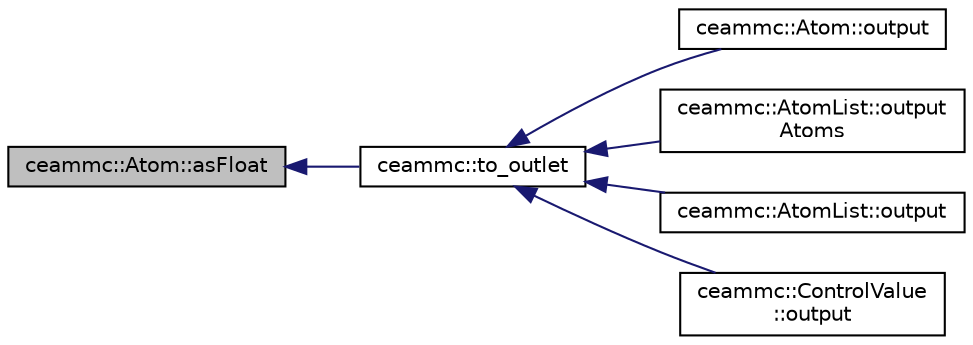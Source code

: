digraph "ceammc::Atom::asFloat"
{
  edge [fontname="Helvetica",fontsize="10",labelfontname="Helvetica",labelfontsize="10"];
  node [fontname="Helvetica",fontsize="10",shape=record];
  rankdir="LR";
  Node1 [label="ceammc::Atom::asFloat",height=0.2,width=0.4,color="black", fillcolor="grey75", style="filled" fontcolor="black"];
  Node1 -> Node2 [dir="back",color="midnightblue",fontsize="10",style="solid",fontname="Helvetica"];
  Node2 [label="ceammc::to_outlet",height=0.2,width=0.4,color="black", fillcolor="white", style="filled",URL="$namespaceceammc.html#a6295c782bd42c995e7f09274529cbf14"];
  Node2 -> Node3 [dir="back",color="midnightblue",fontsize="10",style="solid",fontname="Helvetica"];
  Node3 [label="ceammc::Atom::output",height=0.2,width=0.4,color="black", fillcolor="white", style="filled",URL="$classceammc_1_1_atom.html#aad55d8d25f247d50a8cc4980c33ed595",tooltip="outputs atom to given outlet "];
  Node2 -> Node4 [dir="back",color="midnightblue",fontsize="10",style="solid",fontname="Helvetica"];
  Node4 [label="ceammc::AtomList::output\lAtoms",height=0.2,width=0.4,color="black", fillcolor="white", style="filled",URL="$classceammc_1_1_atom_list.html#ad9ab20dba34f17a62c10d842231b97a9",tooltip="output list atoms separatly, one by one "];
  Node2 -> Node5 [dir="back",color="midnightblue",fontsize="10",style="solid",fontname="Helvetica"];
  Node5 [label="ceammc::AtomList::output",height=0.2,width=0.4,color="black", fillcolor="white", style="filled",URL="$classceammc_1_1_atom_list.html#a0c9b1478f4d137abaea403b33cff6c2c"];
  Node2 -> Node6 [dir="back",color="midnightblue",fontsize="10",style="solid",fontname="Helvetica"];
  Node6 [label="ceammc::ControlValue\l::output",height=0.2,width=0.4,color="black", fillcolor="white", style="filled",URL="$classceammc_1_1_control_value.html#a4478bdc9f6cac8c5031042dff07a2e04"];
}
